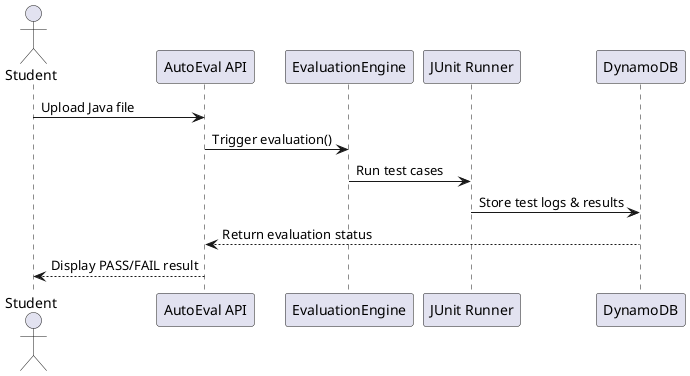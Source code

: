 @startuml
actor Student
participant "AutoEval API" as API
participant "EvaluationEngine" as Engine
participant "JUnit Runner" as Runner
participant "DynamoDB"

Student -> API : Upload Java file
API -> Engine : Trigger evaluation()
Engine -> Runner : Run test cases
Runner -> DynamoDB : Store test logs & results
DynamoDB --> API : Return evaluation status
API --> Student : Display PASS/FAIL result
@enduml
